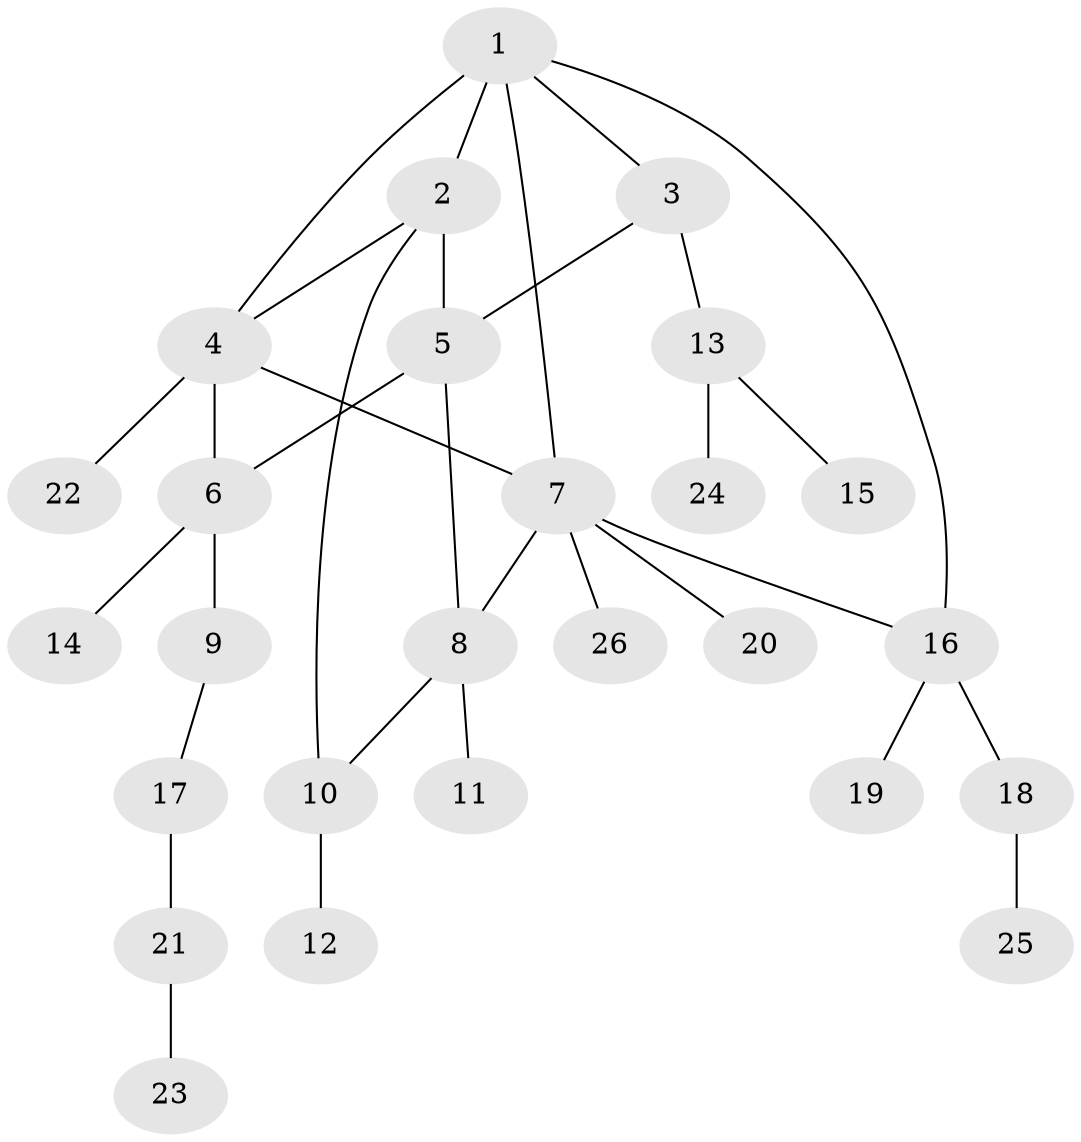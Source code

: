 // original degree distribution, {7: 0.061224489795918366, 3: 0.061224489795918366, 5: 0.061224489795918366, 4: 0.10204081632653061, 2: 0.14285714285714285, 8: 0.02040816326530612, 1: 0.5510204081632653}
// Generated by graph-tools (version 1.1) at 2025/52/03/04/25 22:52:42]
// undirected, 26 vertices, 32 edges
graph export_dot {
  node [color=gray90,style=filled];
  1;
  2;
  3;
  4;
  5;
  6;
  7;
  8;
  9;
  10;
  11;
  12;
  13;
  14;
  15;
  16;
  17;
  18;
  19;
  20;
  21;
  22;
  23;
  24;
  25;
  26;
  1 -- 2 [weight=3.0];
  1 -- 3 [weight=1.0];
  1 -- 4 [weight=1.0];
  1 -- 7 [weight=2.0];
  1 -- 16 [weight=1.0];
  2 -- 4 [weight=1.0];
  2 -- 5 [weight=1.0];
  2 -- 10 [weight=1.0];
  3 -- 5 [weight=1.0];
  3 -- 13 [weight=1.0];
  4 -- 6 [weight=2.0];
  4 -- 7 [weight=1.0];
  4 -- 22 [weight=1.0];
  5 -- 6 [weight=1.0];
  5 -- 8 [weight=1.0];
  6 -- 9 [weight=1.0];
  6 -- 14 [weight=1.0];
  7 -- 8 [weight=1.0];
  7 -- 16 [weight=1.0];
  7 -- 20 [weight=1.0];
  7 -- 26 [weight=1.0];
  8 -- 10 [weight=1.0];
  8 -- 11 [weight=3.0];
  9 -- 17 [weight=1.0];
  10 -- 12 [weight=1.0];
  13 -- 15 [weight=1.0];
  13 -- 24 [weight=1.0];
  16 -- 18 [weight=1.0];
  16 -- 19 [weight=1.0];
  17 -- 21 [weight=1.0];
  18 -- 25 [weight=1.0];
  21 -- 23 [weight=2.0];
}
